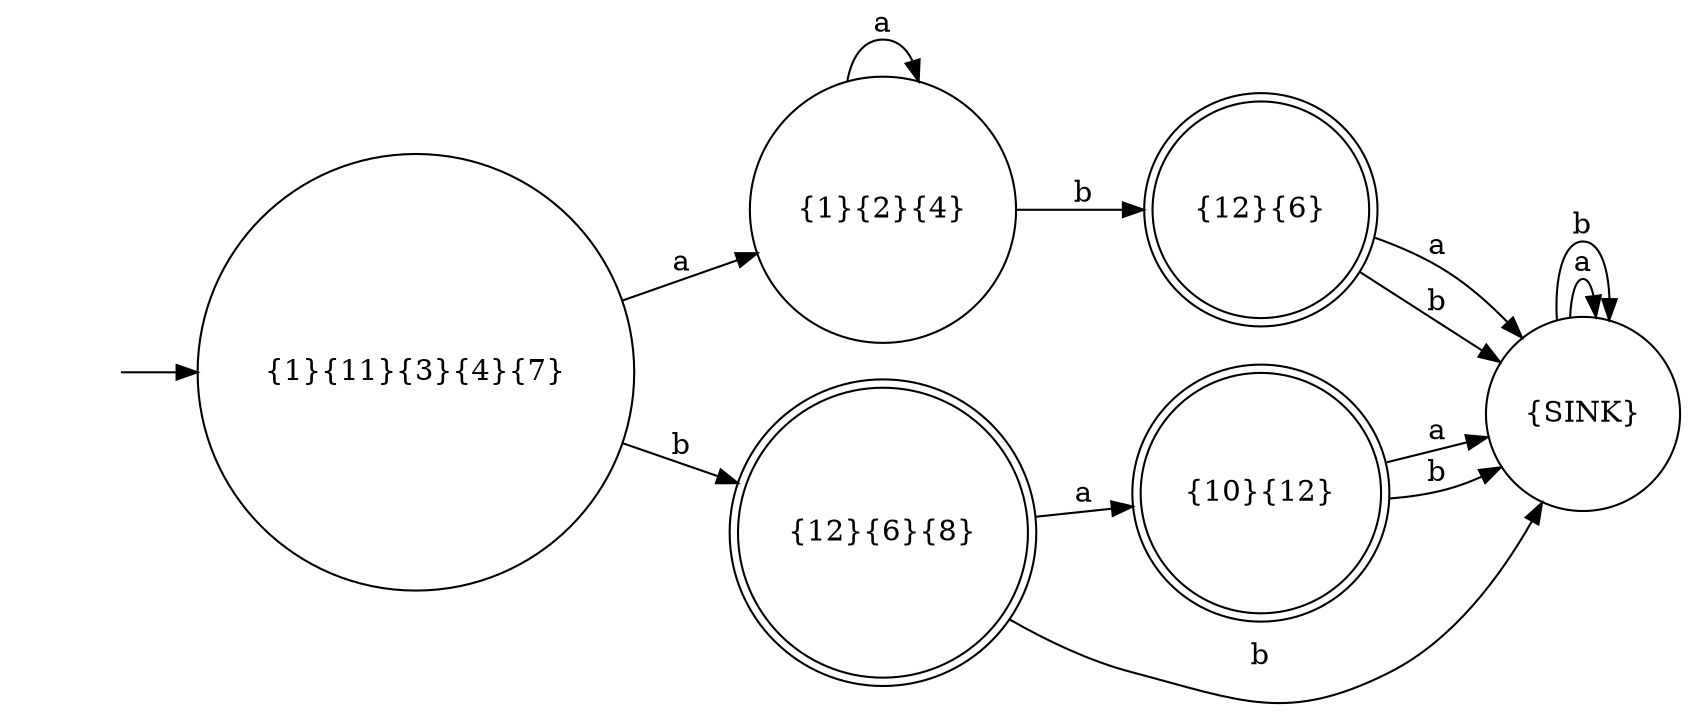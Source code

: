 digraph myAutomatonDFA { 
rankdir=LR; 
"" [shape=none] 
"{1}{11}{3}{4}{7}" [shape=circle] 
"{1}{2}{4}" [shape=circle] 
"{12}{6}{8}" [shape=doublecircle] 
"{12}{6}" [shape=doublecircle] 
"{10}{12}" [shape=doublecircle] 
"{SINK}" [shape=circle] 

"" -> "{1}{11}{3}{4}{7}" 
"{1}{11}{3}{4}{7}" -> "{1}{2}{4}" [label="a"] 
"{1}{11}{3}{4}{7}" -> "{12}{6}{8}" [label="b"] 
"{1}{2}{4}" -> "{1}{2}{4}" [label="a"] 
"{1}{2}{4}" -> "{12}{6}" [label="b"] 
"{12}{6}{8}" -> "{10}{12}" [label="a"] 
"{12}{6}{8}" -> "{SINK}" [label="b"] 
"{12}{6}" -> "{SINK}" [label="a"] 
"{12}{6}" -> "{SINK}" [label="b"] 
"{10}{12}" -> "{SINK}" [label="a"] 
"{10}{12}" -> "{SINK}" [label="b"] 
"{SINK}" -> "{SINK}" [label="a"] 
"{SINK}" -> "{SINK}" [label="b"] 
}
